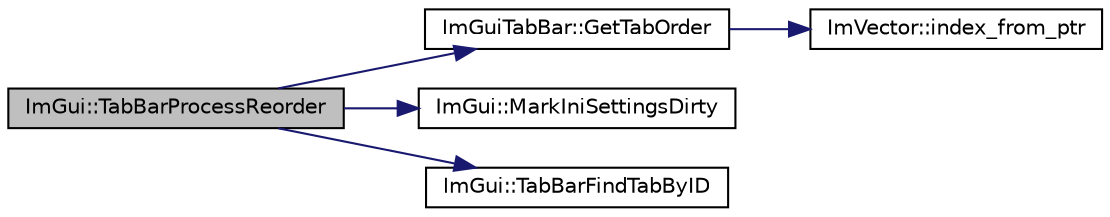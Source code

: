 digraph "ImGui::TabBarProcessReorder"
{
 // LATEX_PDF_SIZE
  edge [fontname="Helvetica",fontsize="10",labelfontname="Helvetica",labelfontsize="10"];
  node [fontname="Helvetica",fontsize="10",shape=record];
  rankdir="LR";
  Node1 [label="ImGui::TabBarProcessReorder",height=0.2,width=0.4,color="black", fillcolor="grey75", style="filled", fontcolor="black",tooltip=" "];
  Node1 -> Node2 [color="midnightblue",fontsize="10",style="solid"];
  Node2 [label="ImGuiTabBar::GetTabOrder",height=0.2,width=0.4,color="black", fillcolor="white", style="filled",URL="$struct_im_gui_tab_bar.html#aced33dc6164509331b3430239bd7dcbd",tooltip=" "];
  Node2 -> Node3 [color="midnightblue",fontsize="10",style="solid"];
  Node3 [label="ImVector::index_from_ptr",height=0.2,width=0.4,color="black", fillcolor="white", style="filled",URL="$struct_im_vector.html#a3fd48379f807eeb01fb9da39afa30dc7",tooltip=" "];
  Node1 -> Node4 [color="midnightblue",fontsize="10",style="solid"];
  Node4 [label="ImGui::MarkIniSettingsDirty",height=0.2,width=0.4,color="black", fillcolor="white", style="filled",URL="$namespace_im_gui.html#aee9b660c1d6786c00fc47c71c66eb1eb",tooltip=" "];
  Node1 -> Node5 [color="midnightblue",fontsize="10",style="solid"];
  Node5 [label="ImGui::TabBarFindTabByID",height=0.2,width=0.4,color="black", fillcolor="white", style="filled",URL="$namespace_im_gui.html#a892525a74a6206eabbeb851071b3119a",tooltip=" "];
}
